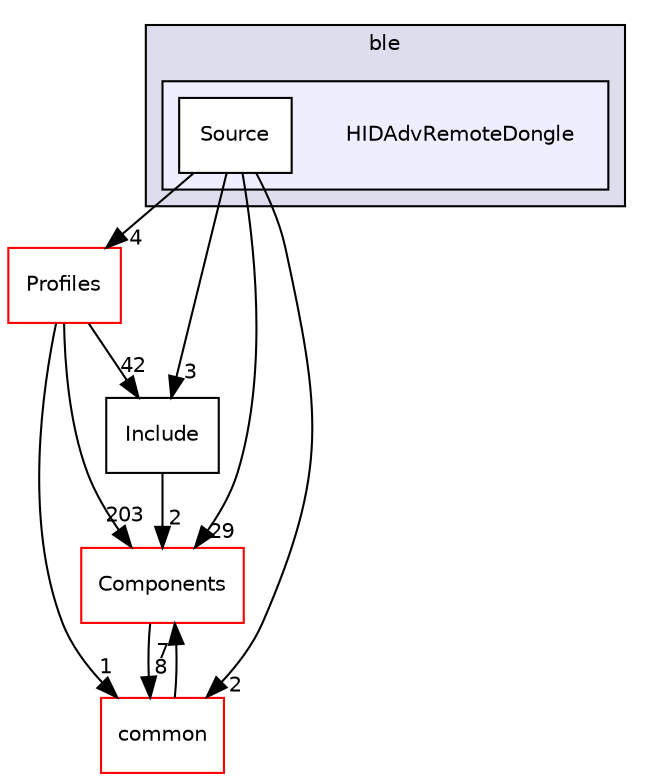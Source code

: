 digraph "C:/Work.git/ble/BLE-CC254x-1.4.0/Projects/ble/HIDAdvRemoteDongle" {
  compound=true
  node [ fontsize="10", fontname="Helvetica"];
  edge [ labelfontsize="10", labelfontname="Helvetica"];
  subgraph clusterdir_116175837578d417cf55547b959ccd07 {
    graph [ bgcolor="#ddddee", pencolor="black", label="ble" fontname="Helvetica", fontsize="10", URL="dir_116175837578d417cf55547b959ccd07.html"]
  subgraph clusterdir_ad1cdb74a347d650d2ae6b823f9576a8 {
    graph [ bgcolor="#eeeeff", pencolor="black", label="" URL="dir_ad1cdb74a347d650d2ae6b823f9576a8.html"];
    dir_ad1cdb74a347d650d2ae6b823f9576a8 [shape=plaintext label="HIDAdvRemoteDongle"];
    dir_f5afd332d20a12dd6c53ece36bb0c157 [shape=box label="Source" color="black" fillcolor="white" style="filled" URL="dir_f5afd332d20a12dd6c53ece36bb0c157.html"];
  }
  }
  dir_7a2b63247ca617f0e1ef727740be8a23 [shape=box label="Components" fillcolor="white" style="filled" color="red" URL="dir_7a2b63247ca617f0e1ef727740be8a23.html"];
  dir_bbf25acfb389de4a0b62fe1493a77c04 [shape=box label="Profiles" fillcolor="white" style="filled" color="red" URL="dir_bbf25acfb389de4a0b62fe1493a77c04.html"];
  dir_75d9d4b6f44aa532429bfdb05dd9374d [shape=box label="common" fillcolor="white" style="filled" color="red" URL="dir_75d9d4b6f44aa532429bfdb05dd9374d.html"];
  dir_c92cc19f0c851bfd7369f25eb8781a13 [shape=box label="Include" URL="dir_c92cc19f0c851bfd7369f25eb8781a13.html"];
  dir_7a2b63247ca617f0e1ef727740be8a23->dir_75d9d4b6f44aa532429bfdb05dd9374d [headlabel="8", labeldistance=1.5 headhref="dir_000001_000049.html"];
  dir_bbf25acfb389de4a0b62fe1493a77c04->dir_7a2b63247ca617f0e1ef727740be8a23 [headlabel="203", labeldistance=1.5 headhref="dir_000078_000001.html"];
  dir_bbf25acfb389de4a0b62fe1493a77c04->dir_75d9d4b6f44aa532429bfdb05dd9374d [headlabel="1", labeldistance=1.5 headhref="dir_000078_000049.html"];
  dir_bbf25acfb389de4a0b62fe1493a77c04->dir_c92cc19f0c851bfd7369f25eb8781a13 [headlabel="42", labeldistance=1.5 headhref="dir_000078_000069.html"];
  dir_f5afd332d20a12dd6c53ece36bb0c157->dir_7a2b63247ca617f0e1ef727740be8a23 [headlabel="29", labeldistance=1.5 headhref="dir_000064_000001.html"];
  dir_f5afd332d20a12dd6c53ece36bb0c157->dir_bbf25acfb389de4a0b62fe1493a77c04 [headlabel="4", labeldistance=1.5 headhref="dir_000064_000078.html"];
  dir_f5afd332d20a12dd6c53ece36bb0c157->dir_75d9d4b6f44aa532429bfdb05dd9374d [headlabel="2", labeldistance=1.5 headhref="dir_000064_000049.html"];
  dir_f5afd332d20a12dd6c53ece36bb0c157->dir_c92cc19f0c851bfd7369f25eb8781a13 [headlabel="3", labeldistance=1.5 headhref="dir_000064_000069.html"];
  dir_75d9d4b6f44aa532429bfdb05dd9374d->dir_7a2b63247ca617f0e1ef727740be8a23 [headlabel="7", labeldistance=1.5 headhref="dir_000049_000001.html"];
  dir_c92cc19f0c851bfd7369f25eb8781a13->dir_7a2b63247ca617f0e1ef727740be8a23 [headlabel="2", labeldistance=1.5 headhref="dir_000069_000001.html"];
}
